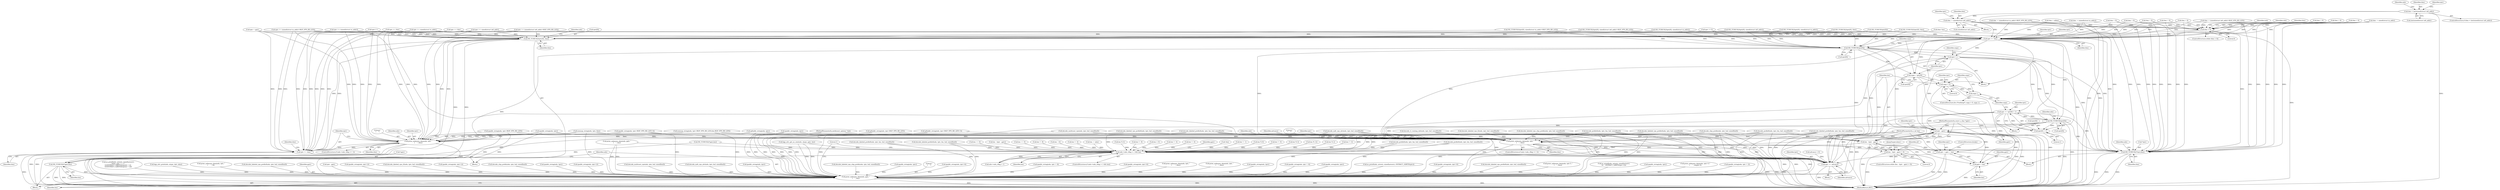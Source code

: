 digraph "0_tcpdump_ffde45acf3348f8353fb4064a1b21683ee6b5ddf@API" {
"1000864" [label="(Call,tlen -= sizeof(struct in6_addr))"];
"1000834" [label="(Call,tlen < (int)sizeof(struct in6_addr))"];
"1000718" [label="(Call,tlen > 0)"];
"1001073" [label="(Call,ND_TCHECK2(tptr[0], tlen))"];
"1001092" [label="(Call,print_unknown_data(ndo, tptr, \"\n\t    \", tlen))"];
"1001097" [label="(Call,tptr += tlen)"];
"1002905" [label="(Call,print_unknown_data(ndo, pptr, \"\n\t    \", len))"];
"1001111" [label="(Call,tptr += tlen)"];
"1001114" [label="(Call,ND_TCHECK(tptr[0]))"];
"1001118" [label="(Call,snpa = tptr[0])"];
"1001135" [label="(Call,snpa > 0)"];
"1001138" [label="(Call,snpa--)"];
"1001123" [label="(Call,tptr++)"];
"1001141" [label="(Call,ND_TCHECK(tptr[0]))"];
"1001153" [label="(Call,tptr += tptr[0] + 1)"];
"1001155" [label="(Call,tptr[0] + 1)"];
"1001170" [label="(Call,tptr - pptr)"];
"1001168" [label="(Call,len - (tptr - pptr))"];
"1001167" [label="(Call,len - (tptr - pptr) > 0)"];
"1001625" [label="(Call,tptr = pptr + len)"];
"1001636" [label="(Call,tptr += advance)"];
"1001627" [label="(Call,pptr + len)"];
"1002893" [label="(Call,ndo->ndo_vflag > 1 && len)"];
"1002901" [label="(Call,ND_TCHECK2(*pptr,len))"];
"1001617" [label="(Call,print_unknown_data(ndo, tptr, \"\n\t    \", tlen))"];
"1001599" [label="(Call,ND_TCHECK2(*tptr,tlen))"];
"1001142" [label="(Call,tptr[0])"];
"1002241" [label="(Call,as_printf(ndo, astostr, sizeof(astostr),\n\t\t\t    EXTRACT_32BITS(tptr+2)))"];
"1000704" [label="(Call,tptr++)"];
"1002904" [label="(Identifier,len)"];
"1000718" [label="(Call,tlen > 0)"];
"1002894" [label="(Call,ndo->ndo_vflag > 1)"];
"1002288" [label="(Call,ipaddr_string(ndo, tptr+2))"];
"1000129" [label="(MethodParameterIn,u_int len)"];
"1001599" [label="(Call,ND_TCHECK2(*tptr,tlen))"];
"1001628" [label="(Identifier,pptr)"];
"1001264" [label="(Call,decode_labeled_vpn_prefix4(ndo, tptr, buf, sizeof(buf)))"];
"1001392" [label="(Call,decode_prefix6(ndo, tptr, len, buf, sizeof(buf)))"];
"1000436" [label="(Call,len != 8)"];
"1001862" [label="(Call,decode_labeled_prefix6(ndo, tptr, len, buf, sizeof(buf)))"];
"1001750" [label="(Call,decode_labeled_prefix4(ndo, tptr, len, buf, sizeof(buf)))"];
"1000756" [label="(Call,ND_TCHECK2(tptr[0], sizeof(struct in_addr)))"];
"1001602" [label="(Identifier,tlen)"];
"1000939" [label="(Call,tlen = 0)"];
"1000836" [label="(Call,(int)sizeof(struct in6_addr))"];
"1001123" [label="(Call,tptr++)"];
"1002915" [label="(MethodReturn,RET)"];
"1002669" [label="(Call,len -=4)"];
"1001178" [label="(Identifier,af)"];
"1002886" [label="(Call,print_unknown_data(ndo, pptr, \"\n\t    \", len))"];
"1000984" [label="(Call,tlen = 0)"];
"1000738" [label="(Block,)"];
"1000999" [label="(Call,tlen = 0)"];
"1002906" [label="(Identifier,ndo)"];
"1001605" [label="(Identifier,ndo)"];
"1001621" [label="(Identifier,tlen)"];
"1000126" [label="(MethodParameterIn,netdissect_options *ndo)"];
"1002062" [label="(Call,decode_multicast_vpn(ndo, tptr, buf, sizeof(buf)))"];
"1000128" [label="(MethodParameterIn,const u_char *pptr)"];
"1002806" [label="(Call,len -= alen)"];
"1001068" [label="(Call,tlen = 0)"];
"1001618" [label="(Identifier,ndo)"];
"1002030" [label="(Call,decode_mdt_vpn_nlri(ndo, tptr, buf, sizeof(buf)))"];
"1001099" [label="(Identifier,tlen)"];
"1000820" [label="(Call,tlen -= (sizeof(struct in_addr)+BGP_VPN_RD_LEN))"];
"1001536" [label="(Call,decode_clnp_prefix(ndo, tptr, buf, sizeof(buf)))"];
"1000331" [label="(Call,ipaddr_string(ndo, tptr))"];
"1001181" [label="(Block,)"];
"1002830" [label="(Call,len > 0)"];
"1000955" [label="(Call,ipaddr_string(ndo, tptr))"];
"1000338" [label="(Call,len != 4)"];
"1001998" [label="(Call,decode_labeled_vpn_clnp_prefix(ndo, tptr, buf, sizeof(buf)))"];
"1001472" [label="(Call,decode_labeled_vpn_prefix6(ndo, tptr, buf, sizeof(buf)))"];
"1000843" [label="(Identifier,ndo)"];
"1001097" [label="(Call,tptr += tlen)"];
"1001115" [label="(Call,tptr[0])"];
"1002903" [label="(Identifier,pptr)"];
"1001136" [label="(Identifier,snpa)"];
"1000567" [label="(Call,ipaddr_string(ndo, tptr))"];
"1001694" [label="(Call,len - (tptr - pptr))"];
"1002902" [label="(Call,*pptr)"];
"1000142" [label="(Call,tptr = pptr)"];
"1000725" [label="(Identifier,nnh)"];
"1002813" [label="(Call,len == 0)"];
"1002901" [label="(Call,ND_TCHECK2(*pptr,len))"];
"1001092" [label="(Call,print_unknown_data(ndo, tptr, \"\n\t    \", tlen))"];
"1000793" [label="(Call,tlen = 0)"];
"1001629" [label="(Identifier,len)"];
"1002908" [label="(Literal,\"\n\t    \")"];
"1001107" [label="(Identifier,ndo)"];
"1001822" [label="(Call,decode_prefix6(ndo, tptr, len, buf, sizeof(buf)))"];
"1001119" [label="(Identifier,snpa)"];
"1001137" [label="(Literal,0)"];
"1000720" [label="(Literal,0)"];
"1000864" [label="(Call,tlen -= sizeof(struct in6_addr))"];
"1002905" [label="(Call,print_unknown_data(ndo, pptr, \"\n\t    \", len))"];
"1001038" [label="(Call,ipaddr_string(ndo, tptr+BGP_VPN_RD_LEN+4))"];
"1001004" [label="(Call,ND_TCHECK2(tptr[0], tlen))"];
"1001710" [label="(Call,decode_prefix4(ndo, tptr, len, buf, sizeof(buf)))"];
"1001018" [label="(Call,isonsap_string(ndo, tptr+BGP_VPN_RD_LEN,tlen-BGP_VPN_RD_LEN))"];
"1001639" [label="(JumpTarget,done:)"];
"1000981" [label="(Call,tptr += tlen)"];
"1000312" [label="(Call,len != 4)"];
"1001432" [label="(Call,decode_labeled_prefix6(ndo, tptr, len, buf, sizeof(buf)))"];
"1000689" [label="(Call,tptr +=3)"];
"1002909" [label="(Identifier,len)"];
"1000471" [label="(Call,len % 4)"];
"1002207" [label="(Call,ipaddr_string(ndo, tptr+4))"];
"1001116" [label="(Identifier,tptr)"];
"1000869" [label="(Identifier,tptr)"];
"1000861" [label="(Call,ip6addr_string(ndo, tptr))"];
"1001296" [label="(Call,decode_rt_routing_info(ndo, tptr, buf, sizeof(buf)))"];
"1000376" [label="(Call,len != 8)"];
"1001171" [label="(Identifier,tptr)"];
"1001328" [label="(Call,decode_multicast_vpn(ndo, tptr, buf, sizeof(buf)))"];
"1000428" [label="(Call,ipaddr_string(ndo, tptr + 4))"];
"1000717" [label="(ControlStructure,while (tlen > 0))"];
"1000868" [label="(Call,tptr += sizeof(struct in6_addr))"];
"1002465" [label="(Call,ipaddr_string(ndo, tptr+4))"];
"1001627" [label="(Call,pptr + len)"];
"1002556" [label="(Call,print_unknown_data(ndo, tptr, \"\n\t      \", tlen))"];
"1000850" [label="(Call,ND_TCHECK2(tptr[0], sizeof(struct in6_addr)))"];
"1001600" [label="(Call,*tptr)"];
"1000770" [label="(Call,tlen -= sizeof(struct in_addr))"];
"1001095" [label="(Literal,\"\n\t    \")"];
"1001626" [label="(Identifier,tptr)"];
"1001098" [label="(Identifier,tptr)"];
"1001135" [label="(Call,snpa > 0)"];
"1000774" [label="(Call,tptr += sizeof(struct in_addr))"];
"1001065" [label="(Call,tptr += tlen)"];
"1000682" [label="(Call,print_unknown_data(ndo, tptr, \"\n\t    \", tlen))"];
"1000834" [label="(Call,tlen < (int)sizeof(struct in6_addr))"];
"1000826" [label="(Call,tptr += (sizeof(struct in_addr)+BGP_VPN_RD_LEN))"];
"1000865" [label="(Identifier,tlen)"];
"1000962" [label="(Call,tptr += (sizeof(struct in_addr)))"];
"1001224" [label="(Call,decode_labeled_prefix4(ndo, tptr, len, buf, sizeof(buf)))"];
"1001101" [label="(Identifier,tlen)"];
"1001168" [label="(Call,len - (tptr - pptr))"];
"1002540" [label="(Call,ipaddr_string(ndo, tptr))"];
"1001143" [label="(Identifier,tptr)"];
"1000463" [label="(Call,ipaddr_string(ndo, tptr + 4))"];
"1001139" [label="(Identifier,snpa)"];
"1000719" [label="(Identifier,tlen)"];
"1001630" [label="(ControlStructure,break;)"];
"1000598" [label="(Call,ipaddr_string(ndo, tptr))"];
"1000835" [label="(Identifier,tlen)"];
"1000701" [label="(Call,tlen = nhlen)"];
"1000944" [label="(Call,ND_TCHECK2(tptr[0], sizeof(struct in_addr)))"];
"1001141" [label="(Call,ND_TCHECK(tptr[0]))"];
"1000967" [label="(Call,ND_TCHECK2(tptr[0], tlen))"];
"1000815" [label="(Call,ipaddr_string(ndo, tptr+BGP_VPN_RD_LEN))"];
"1000751" [label="(Call,tlen = 0)"];
"1001111" [label="(Call,tptr += tlen)"];
"1000692" [label="(Call,ND_TCHECK(tptr[0]))"];
"1001114" [label="(Call,ND_TCHECK(tptr[0]))"];
"1001167" [label="(Call,len - (tptr - pptr) > 0)"];
"1001184" [label="(Call,decode_prefix4(ndo, tptr, len, buf, sizeof(buf)))"];
"1001638" [label="(Identifier,advance)"];
"1001170" [label="(Call,tptr - pptr)"];
"1001623" [label="(Identifier,advance)"];
"1001156" [label="(Call,tptr[0])"];
"1000852" [label="(Identifier,tptr)"];
"1001625" [label="(Call,tptr = pptr + len)"];
"1001113" [label="(Identifier,tlen)"];
"1001166" [label="(ControlStructure,while (len - (tptr - pptr) > 0))"];
"1001096" [label="(Identifier,tlen)"];
"1002659" [label="(Call,as_printf(ndo, astostr, sizeof(astostr), EXTRACT_32BITS(tptr)))"];
"1000150" [label="(Block,)"];
"1000373" [label="(Call,len != 6)"];
"1001120" [label="(Call,tptr[0])"];
"1002911" [label="(Literal,1)"];
"1002870" [label="(Call,ND_TCHECK2(*pptr,len))"];
"1000190" [label="(Call,!len)"];
"1002486" [label="(Call,ipaddr_string(ndo, tptr+4))"];
"1001504" [label="(Call,decode_labeled_vpn_l2(ndo, tptr, buf, sizeof(buf)))"];
"1001637" [label="(Identifier,tptr)"];
"1001617" [label="(Call,print_unknown_data(ndo, tptr, \"\n\t    \", tlen))"];
"1000977" [label="(Call,isonsap_string(ndo, tptr, tlen))"];
"1000833" [label="(ControlStructure,if (tlen < (int)sizeof(struct in6_addr)))"];
"1001154" [label="(Identifier,tptr)"];
"1001611" [label="(ControlStructure,if (ndo->ndo_vflag <= 1))"];
"1001902" [label="(Call,decode_labeled_vpn_prefix6(ndo, tptr, buf, sizeof(buf)))"];
"1001134" [label="(ControlStructure,for (/*nothing*/; snpa > 0; snpa--))"];
"1001155" [label="(Call,tptr[0] + 1)"];
"1000914" [label="(Call,tlen -= (sizeof(struct in6_addr)+BGP_VPN_RD_LEN))"];
"1000153" [label="(Call,len != 1)"];
"1000145" [label="(Call,tlen=len)"];
"1002113" [label="(Call,print_unknown_data(ndo, tptr-3, \"\n\t    \", tlen))"];
"1002140" [label="(Call,len % 8)"];
"1001074" [label="(Call,tptr[0])"];
"1000362" [label="(Call,len != 0)"];
"1000573" [label="(Call,len % 4)"];
"1002816" [label="(Call,len % 12)"];
"1001140" [label="(Block,)"];
"1001093" [label="(Identifier,ndo)"];
"1000866" [label="(Call,sizeof(struct in6_addr))"];
"1001172" [label="(Identifier,pptr)"];
"1001073" [label="(Call,ND_TCHECK2(tptr[0], tlen))"];
"1000200" [label="(Call,bgp_attr_get_as_size(ndo, atype, pptr, len))"];
"1002520" [label="(Call,ipaddr_string(ndo, tptr))"];
"1000849" [label="(Block,)"];
"1002899" [label="(Identifier,len)"];
"1001112" [label="(Identifier,tptr)"];
"1001138" [label="(Call,snpa--)"];
"1002627" [label="(Call,print_unknown_data(ndo, tptr+3,\"\n\t      \", length-3))"];
"1001169" [label="(Identifier,len)"];
"1001173" [label="(Literal,0)"];
"1000767" [label="(Call,ipaddr_string(ndo, tptr))"];
"1000408" [label="(Call,ipaddr_string(ndo, tptr + 2))"];
"1002892" [label="(ControlStructure,if (ndo->ndo_vflag > 1 && len))"];
"1001094" [label="(Identifier,tptr)"];
"1001620" [label="(Literal,\"\n\t    \")"];
"1000845" [label="(Call,tlen = 0)"];
"1001080" [label="(Identifier,ndo)"];
"1001077" [label="(Identifier,tlen)"];
"1000258" [label="(Call,as_printf(ndo, astostr, sizeof(astostr),\n\t\t\t\tas_size == 2 ?\n\t\t\t\tEXTRACT_16BITS(&tptr[2 + i]) :\n\t\t\t\tEXTRACT_32BITS(&tptr[2 + i])))"];
"1001159" [label="(Literal,1)"];
"1002796" [label="(Call,bgp_attr_print(ndo, atype, tptr, alen))"];
"1002382" [label="(Call,print_unknown_data(ndo, tptr, \"\n\t      \", 8))"];
"1001790" [label="(Call,decode_labeled_vpn_prefix4(ndo, tptr, buf, sizeof(buf)))"];
"1000887" [label="(Call,tlen = 0)"];
"1001153" [label="(Call,tptr += tptr[0] + 1)"];
"1000798" [label="(Call,ND_TCHECK2(tptr[0], sizeof(struct in_addr)+BGP_VPN_RD_LEN))"];
"1002907" [label="(Identifier,pptr)"];
"1001174" [label="(Block,)"];
"1000180" [label="(Call,len % 2)"];
"1000548" [label="(Call,len != 4)"];
"1001118" [label="(Call,snpa = tptr[0])"];
"1001696" [label="(Call,tptr - pptr)"];
"1002302" [label="(Call,ipaddr_string(ndo, tptr+2))"];
"1000391" [label="(Call,len == 6)"];
"1000920" [label="(Call,tptr += (sizeof(struct in6_addr)+BGP_VPN_RD_LEN))"];
"1001126" [label="(Identifier,snpa)"];
"1001934" [label="(Call,decode_labeled_vpn_l2(ndo, tptr, buf, sizeof(buf)))"];
"1000892" [label="(Call,ND_TCHECK2(tptr[0], sizeof(struct in6_addr)+BGP_VPN_RD_LEN))"];
"1000909" [label="(Call,ip6addr_string(ndo, tptr+BGP_VPN_RD_LEN))"];
"1001147" [label="(Identifier,ndo)"];
"1001619" [label="(Identifier,tptr)"];
"1001632" [label="(Call,advance < 0)"];
"1001636" [label="(Call,tptr += advance)"];
"1000958" [label="(Call,tlen -= (sizeof(struct in_addr)))"];
"1001568" [label="(Call,decode_labeled_vpn_clnp_prefix(ndo, tptr, buf, sizeof(buf)))"];
"1001124" [label="(Identifier,tptr)"];
"1001966" [label="(Call,decode_clnp_prefix(ndo, tptr, buf, sizeof(buf)))"];
"1001086" [label="(ControlStructure,if (ndo->ndo_vflag <= 1))"];
"1001360" [label="(Call,decode_mdt_vpn_nlri(ndo, tptr, buf, sizeof(buf)))"];
"1002900" [label="(Block,)"];
"1002503" [label="(Call,ipaddr_string(ndo, tptr))"];
"1002893" [label="(Call,ndo->ndo_vflag > 1 && len)"];
"1001058" [label="(Call,ip6addr_string(ndo, tptr+BGP_VPN_RD_LEN+3))"];
"1002223" [label="(Call,ipaddr_string(ndo, tptr+2))"];
"1000864" -> "1000849"  [label="AST: "];
"1000864" -> "1000866"  [label="CFG: "];
"1000865" -> "1000864"  [label="AST: "];
"1000866" -> "1000864"  [label="AST: "];
"1000869" -> "1000864"  [label="CFG: "];
"1000864" -> "1002915"  [label="DDG: "];
"1000864" -> "1000718"  [label="DDG: "];
"1000834" -> "1000864"  [label="DDG: "];
"1000864" -> "1001111"  [label="DDG: "];
"1000864" -> "1001599"  [label="DDG: "];
"1000834" -> "1000833"  [label="AST: "];
"1000834" -> "1000836"  [label="CFG: "];
"1000835" -> "1000834"  [label="AST: "];
"1000836" -> "1000834"  [label="AST: "];
"1000843" -> "1000834"  [label="CFG: "];
"1000852" -> "1000834"  [label="CFG: "];
"1000834" -> "1002915"  [label="DDG: "];
"1000834" -> "1002915"  [label="DDG: "];
"1000718" -> "1000717"  [label="AST: "];
"1000718" -> "1000720"  [label="CFG: "];
"1000719" -> "1000718"  [label="AST: "];
"1000720" -> "1000718"  [label="AST: "];
"1000725" -> "1000718"  [label="CFG: "];
"1001107" -> "1000718"  [label="CFG: "];
"1000718" -> "1002915"  [label="DDG: "];
"1000939" -> "1000718"  [label="DDG: "];
"1000845" -> "1000718"  [label="DDG: "];
"1000793" -> "1000718"  [label="DDG: "];
"1000701" -> "1000718"  [label="DDG: "];
"1001068" -> "1000718"  [label="DDG: "];
"1000751" -> "1000718"  [label="DDG: "];
"1000887" -> "1000718"  [label="DDG: "];
"1000984" -> "1000718"  [label="DDG: "];
"1000820" -> "1000718"  [label="DDG: "];
"1000914" -> "1000718"  [label="DDG: "];
"1000958" -> "1000718"  [label="DDG: "];
"1000770" -> "1000718"  [label="DDG: "];
"1000999" -> "1000718"  [label="DDG: "];
"1000718" -> "1001073"  [label="DDG: "];
"1000718" -> "1001111"  [label="DDG: "];
"1000718" -> "1001599"  [label="DDG: "];
"1001073" -> "1000738"  [label="AST: "];
"1001073" -> "1001077"  [label="CFG: "];
"1001074" -> "1001073"  [label="AST: "];
"1001077" -> "1001073"  [label="AST: "];
"1001080" -> "1001073"  [label="CFG: "];
"1001073" -> "1002915"  [label="DDG: "];
"1001073" -> "1002915"  [label="DDG: "];
"1000850" -> "1001073"  [label="DDG: "];
"1000756" -> "1001073"  [label="DDG: "];
"1000826" -> "1001073"  [label="DDG: "];
"1000798" -> "1001073"  [label="DDG: "];
"1000704" -> "1001073"  [label="DDG: "];
"1000944" -> "1001073"  [label="DDG: "];
"1000142" -> "1001073"  [label="DDG: "];
"1000962" -> "1001073"  [label="DDG: "];
"1001004" -> "1001073"  [label="DDG: "];
"1000774" -> "1001073"  [label="DDG: "];
"1000868" -> "1001073"  [label="DDG: "];
"1001065" -> "1001073"  [label="DDG: "];
"1000892" -> "1001073"  [label="DDG: "];
"1000981" -> "1001073"  [label="DDG: "];
"1000920" -> "1001073"  [label="DDG: "];
"1000967" -> "1001073"  [label="DDG: "];
"1000692" -> "1001073"  [label="DDG: "];
"1000689" -> "1001073"  [label="DDG: "];
"1000145" -> "1001073"  [label="DDG: "];
"1001073" -> "1001092"  [label="DDG: "];
"1001073" -> "1001092"  [label="DDG: "];
"1001073" -> "1001097"  [label="DDG: "];
"1001073" -> "1001097"  [label="DDG: "];
"1001092" -> "1001086"  [label="AST: "];
"1001092" -> "1001096"  [label="CFG: "];
"1001093" -> "1001092"  [label="AST: "];
"1001094" -> "1001092"  [label="AST: "];
"1001095" -> "1001092"  [label="AST: "];
"1001096" -> "1001092"  [label="AST: "];
"1001098" -> "1001092"  [label="CFG: "];
"1001092" -> "1002915"  [label="DDG: "];
"1001092" -> "1002915"  [label="DDG: "];
"1000815" -> "1001092"  [label="DDG: "];
"1001018" -> "1001092"  [label="DDG: "];
"1000909" -> "1001092"  [label="DDG: "];
"1001058" -> "1001092"  [label="DDG: "];
"1000977" -> "1001092"  [label="DDG: "];
"1000861" -> "1001092"  [label="DDG: "];
"1000955" -> "1001092"  [label="DDG: "];
"1000767" -> "1001092"  [label="DDG: "];
"1001038" -> "1001092"  [label="DDG: "];
"1000126" -> "1001092"  [label="DDG: "];
"1000826" -> "1001092"  [label="DDG: "];
"1001065" -> "1001092"  [label="DDG: "];
"1000704" -> "1001092"  [label="DDG: "];
"1000142" -> "1001092"  [label="DDG: "];
"1000962" -> "1001092"  [label="DDG: "];
"1000774" -> "1001092"  [label="DDG: "];
"1000868" -> "1001092"  [label="DDG: "];
"1000981" -> "1001092"  [label="DDG: "];
"1000920" -> "1001092"  [label="DDG: "];
"1001092" -> "1001097"  [label="DDG: "];
"1001092" -> "1001097"  [label="DDG: "];
"1001092" -> "1002905"  [label="DDG: "];
"1001097" -> "1000738"  [label="AST: "];
"1001097" -> "1001099"  [label="CFG: "];
"1001098" -> "1001097"  [label="AST: "];
"1001099" -> "1001097"  [label="AST: "];
"1001101" -> "1001097"  [label="CFG: "];
"1001097" -> "1002915"  [label="DDG: "];
"1000826" -> "1001097"  [label="DDG: "];
"1001065" -> "1001097"  [label="DDG: "];
"1000142" -> "1001097"  [label="DDG: "];
"1000962" -> "1001097"  [label="DDG: "];
"1000774" -> "1001097"  [label="DDG: "];
"1000868" -> "1001097"  [label="DDG: "];
"1000981" -> "1001097"  [label="DDG: "];
"1000920" -> "1001097"  [label="DDG: "];
"1000704" -> "1001097"  [label="DDG: "];
"1002905" -> "1002900"  [label="AST: "];
"1002905" -> "1002909"  [label="CFG: "];
"1002906" -> "1002905"  [label="AST: "];
"1002907" -> "1002905"  [label="AST: "];
"1002908" -> "1002905"  [label="AST: "];
"1002909" -> "1002905"  [label="AST: "];
"1002911" -> "1002905"  [label="CFG: "];
"1002905" -> "1002915"  [label="DDG: "];
"1002905" -> "1002915"  [label="DDG: "];
"1002905" -> "1002915"  [label="DDG: "];
"1002905" -> "1002915"  [label="DDG: "];
"1000598" -> "1002905"  [label="DDG: "];
"1000331" -> "1002905"  [label="DDG: "];
"1001018" -> "1002905"  [label="DDG: "];
"1000977" -> "1002905"  [label="DDG: "];
"1002886" -> "1002905"  [label="DDG: "];
"1002886" -> "1002905"  [label="DDG: "];
"1001264" -> "1002905"  [label="DDG: "];
"1000258" -> "1002905"  [label="DDG: "];
"1002113" -> "1002905"  [label="DDG: "];
"1002223" -> "1002905"  [label="DDG: "];
"1000815" -> "1002905"  [label="DDG: "];
"1002540" -> "1002905"  [label="DDG: "];
"1001432" -> "1002905"  [label="DDG: "];
"1000200" -> "1002905"  [label="DDG: "];
"1000200" -> "1002905"  [label="DDG: "];
"1001862" -> "1002905"  [label="DDG: "];
"1001392" -> "1002905"  [label="DDG: "];
"1002486" -> "1002905"  [label="DDG: "];
"1001184" -> "1002905"  [label="DDG: "];
"1000567" -> "1002905"  [label="DDG: "];
"1001328" -> "1002905"  [label="DDG: "];
"1000408" -> "1002905"  [label="DDG: "];
"1002241" -> "1002905"  [label="DDG: "];
"1001568" -> "1002905"  [label="DDG: "];
"1000682" -> "1002905"  [label="DDG: "];
"1002465" -> "1002905"  [label="DDG: "];
"1001822" -> "1002905"  [label="DDG: "];
"1001750" -> "1002905"  [label="DDG: "];
"1002627" -> "1002905"  [label="DDG: "];
"1002030" -> "1002905"  [label="DDG: "];
"1001472" -> "1002905"  [label="DDG: "];
"1002382" -> "1002905"  [label="DDG: "];
"1001536" -> "1002905"  [label="DDG: "];
"1002796" -> "1002905"  [label="DDG: "];
"1001934" -> "1002905"  [label="DDG: "];
"1002207" -> "1002905"  [label="DDG: "];
"1001998" -> "1002905"  [label="DDG: "];
"1002062" -> "1002905"  [label="DDG: "];
"1000909" -> "1002905"  [label="DDG: "];
"1001224" -> "1002905"  [label="DDG: "];
"1000463" -> "1002905"  [label="DDG: "];
"1001504" -> "1002905"  [label="DDG: "];
"1001710" -> "1002905"  [label="DDG: "];
"1001790" -> "1002905"  [label="DDG: "];
"1002288" -> "1002905"  [label="DDG: "];
"1001360" -> "1002905"  [label="DDG: "];
"1001966" -> "1002905"  [label="DDG: "];
"1001617" -> "1002905"  [label="DDG: "];
"1001902" -> "1002905"  [label="DDG: "];
"1002302" -> "1002905"  [label="DDG: "];
"1001058" -> "1002905"  [label="DDG: "];
"1001296" -> "1002905"  [label="DDG: "];
"1000861" -> "1002905"  [label="DDG: "];
"1000955" -> "1002905"  [label="DDG: "];
"1002520" -> "1002905"  [label="DDG: "];
"1000428" -> "1002905"  [label="DDG: "];
"1000767" -> "1002905"  [label="DDG: "];
"1001038" -> "1002905"  [label="DDG: "];
"1002556" -> "1002905"  [label="DDG: "];
"1002659" -> "1002905"  [label="DDG: "];
"1002503" -> "1002905"  [label="DDG: "];
"1000126" -> "1002905"  [label="DDG: "];
"1001170" -> "1002905"  [label="DDG: "];
"1001696" -> "1002905"  [label="DDG: "];
"1000128" -> "1002905"  [label="DDG: "];
"1002901" -> "1002905"  [label="DDG: "];
"1000129" -> "1002905"  [label="DDG: "];
"1001111" -> "1000150"  [label="AST: "];
"1001111" -> "1001113"  [label="CFG: "];
"1001112" -> "1001111"  [label="AST: "];
"1001113" -> "1001111"  [label="AST: "];
"1001116" -> "1001111"  [label="CFG: "];
"1001111" -> "1002915"  [label="DDG: "];
"1000939" -> "1001111"  [label="DDG: "];
"1000845" -> "1001111"  [label="DDG: "];
"1000793" -> "1001111"  [label="DDG: "];
"1000701" -> "1001111"  [label="DDG: "];
"1000751" -> "1001111"  [label="DDG: "];
"1000887" -> "1001111"  [label="DDG: "];
"1000984" -> "1001111"  [label="DDG: "];
"1000820" -> "1001111"  [label="DDG: "];
"1001068" -> "1001111"  [label="DDG: "];
"1000914" -> "1001111"  [label="DDG: "];
"1000958" -> "1001111"  [label="DDG: "];
"1000770" -> "1001111"  [label="DDG: "];
"1000999" -> "1001111"  [label="DDG: "];
"1000850" -> "1001111"  [label="DDG: "];
"1000756" -> "1001111"  [label="DDG: "];
"1000826" -> "1001111"  [label="DDG: "];
"1000798" -> "1001111"  [label="DDG: "];
"1000704" -> "1001111"  [label="DDG: "];
"1000944" -> "1001111"  [label="DDG: "];
"1000962" -> "1001111"  [label="DDG: "];
"1001004" -> "1001111"  [label="DDG: "];
"1000774" -> "1001111"  [label="DDG: "];
"1000868" -> "1001111"  [label="DDG: "];
"1001065" -> "1001111"  [label="DDG: "];
"1000892" -> "1001111"  [label="DDG: "];
"1000981" -> "1001111"  [label="DDG: "];
"1000920" -> "1001111"  [label="DDG: "];
"1000967" -> "1001111"  [label="DDG: "];
"1000692" -> "1001111"  [label="DDG: "];
"1000689" -> "1001111"  [label="DDG: "];
"1001111" -> "1001114"  [label="DDG: "];
"1001111" -> "1001118"  [label="DDG: "];
"1001111" -> "1001123"  [label="DDG: "];
"1001111" -> "1001141"  [label="DDG: "];
"1001111" -> "1001170"  [label="DDG: "];
"1001111" -> "1001599"  [label="DDG: "];
"1001111" -> "1001617"  [label="DDG: "];
"1001111" -> "1001636"  [label="DDG: "];
"1001114" -> "1000150"  [label="AST: "];
"1001114" -> "1001115"  [label="CFG: "];
"1001115" -> "1001114"  [label="AST: "];
"1001119" -> "1001114"  [label="CFG: "];
"1001114" -> "1002915"  [label="DDG: "];
"1000850" -> "1001114"  [label="DDG: "];
"1000756" -> "1001114"  [label="DDG: "];
"1000892" -> "1001114"  [label="DDG: "];
"1000798" -> "1001114"  [label="DDG: "];
"1000944" -> "1001114"  [label="DDG: "];
"1001004" -> "1001114"  [label="DDG: "];
"1000967" -> "1001114"  [label="DDG: "];
"1000692" -> "1001114"  [label="DDG: "];
"1000689" -> "1001114"  [label="DDG: "];
"1001114" -> "1001118"  [label="DDG: "];
"1001114" -> "1001123"  [label="DDG: "];
"1001114" -> "1001141"  [label="DDG: "];
"1001114" -> "1001170"  [label="DDG: "];
"1001114" -> "1001599"  [label="DDG: "];
"1001114" -> "1001617"  [label="DDG: "];
"1001114" -> "1001636"  [label="DDG: "];
"1001118" -> "1000150"  [label="AST: "];
"1001118" -> "1001120"  [label="CFG: "];
"1001119" -> "1001118"  [label="AST: "];
"1001120" -> "1001118"  [label="AST: "];
"1001124" -> "1001118"  [label="CFG: "];
"1001118" -> "1002915"  [label="DDG: "];
"1001118" -> "1002915"  [label="DDG: "];
"1001118" -> "1001135"  [label="DDG: "];
"1001135" -> "1001134"  [label="AST: "];
"1001135" -> "1001137"  [label="CFG: "];
"1001136" -> "1001135"  [label="AST: "];
"1001137" -> "1001135"  [label="AST: "];
"1001143" -> "1001135"  [label="CFG: "];
"1001169" -> "1001135"  [label="CFG: "];
"1001135" -> "1002915"  [label="DDG: "];
"1001135" -> "1002915"  [label="DDG: "];
"1001138" -> "1001135"  [label="DDG: "];
"1001135" -> "1001138"  [label="DDG: "];
"1001138" -> "1001134"  [label="AST: "];
"1001138" -> "1001139"  [label="CFG: "];
"1001139" -> "1001138"  [label="AST: "];
"1001136" -> "1001138"  [label="CFG: "];
"1001123" -> "1000150"  [label="AST: "];
"1001123" -> "1001124"  [label="CFG: "];
"1001124" -> "1001123"  [label="AST: "];
"1001126" -> "1001123"  [label="CFG: "];
"1001123" -> "1001141"  [label="DDG: "];
"1001123" -> "1001153"  [label="DDG: "];
"1001123" -> "1001155"  [label="DDG: "];
"1001123" -> "1001170"  [label="DDG: "];
"1001123" -> "1001599"  [label="DDG: "];
"1001123" -> "1001617"  [label="DDG: "];
"1001123" -> "1001636"  [label="DDG: "];
"1001141" -> "1001140"  [label="AST: "];
"1001141" -> "1001142"  [label="CFG: "];
"1001142" -> "1001141"  [label="AST: "];
"1001147" -> "1001141"  [label="CFG: "];
"1001141" -> "1002915"  [label="DDG: "];
"1001153" -> "1001141"  [label="DDG: "];
"1001141" -> "1001153"  [label="DDG: "];
"1001141" -> "1001155"  [label="DDG: "];
"1001141" -> "1001170"  [label="DDG: "];
"1001141" -> "1001599"  [label="DDG: "];
"1001141" -> "1001617"  [label="DDG: "];
"1001141" -> "1001636"  [label="DDG: "];
"1001153" -> "1001140"  [label="AST: "];
"1001153" -> "1001155"  [label="CFG: "];
"1001154" -> "1001153"  [label="AST: "];
"1001155" -> "1001153"  [label="AST: "];
"1001139" -> "1001153"  [label="CFG: "];
"1001153" -> "1002915"  [label="DDG: "];
"1001153" -> "1001155"  [label="DDG: "];
"1001153" -> "1001170"  [label="DDG: "];
"1001153" -> "1001599"  [label="DDG: "];
"1001153" -> "1001617"  [label="DDG: "];
"1001153" -> "1001636"  [label="DDG: "];
"1001155" -> "1001159"  [label="CFG: "];
"1001156" -> "1001155"  [label="AST: "];
"1001159" -> "1001155"  [label="AST: "];
"1001155" -> "1002915"  [label="DDG: "];
"1001170" -> "1001168"  [label="AST: "];
"1001170" -> "1001172"  [label="CFG: "];
"1001171" -> "1001170"  [label="AST: "];
"1001172" -> "1001170"  [label="AST: "];
"1001168" -> "1001170"  [label="CFG: "];
"1001170" -> "1002915"  [label="DDG: "];
"1001170" -> "1002915"  [label="DDG: "];
"1001170" -> "1001168"  [label="DDG: "];
"1001170" -> "1001168"  [label="DDG: "];
"1001636" -> "1001170"  [label="DDG: "];
"1000128" -> "1001170"  [label="DDG: "];
"1001170" -> "1001617"  [label="DDG: "];
"1001170" -> "1001625"  [label="DDG: "];
"1001170" -> "1001627"  [label="DDG: "];
"1001168" -> "1001167"  [label="AST: "];
"1001169" -> "1001168"  [label="AST: "];
"1001173" -> "1001168"  [label="CFG: "];
"1001168" -> "1002915"  [label="DDG: "];
"1001168" -> "1001167"  [label="DDG: "];
"1001168" -> "1001167"  [label="DDG: "];
"1001432" -> "1001168"  [label="DDG: "];
"1001224" -> "1001168"  [label="DDG: "];
"1001392" -> "1001168"  [label="DDG: "];
"1001184" -> "1001168"  [label="DDG: "];
"1000129" -> "1001168"  [label="DDG: "];
"1001168" -> "1001625"  [label="DDG: "];
"1001168" -> "1001627"  [label="DDG: "];
"1001168" -> "1002893"  [label="DDG: "];
"1001167" -> "1001166"  [label="AST: "];
"1001167" -> "1001173"  [label="CFG: "];
"1001173" -> "1001167"  [label="AST: "];
"1001178" -> "1001167"  [label="CFG: "];
"1001639" -> "1001167"  [label="CFG: "];
"1001167" -> "1002915"  [label="DDG: "];
"1001167" -> "1002915"  [label="DDG: "];
"1001625" -> "1001181"  [label="AST: "];
"1001625" -> "1001627"  [label="CFG: "];
"1001626" -> "1001625"  [label="AST: "];
"1001627" -> "1001625"  [label="AST: "];
"1001630" -> "1001625"  [label="CFG: "];
"1001625" -> "1002915"  [label="DDG: "];
"1001625" -> "1002915"  [label="DDG: "];
"1000128" -> "1001625"  [label="DDG: "];
"1000129" -> "1001625"  [label="DDG: "];
"1001625" -> "1001636"  [label="DDG: "];
"1001636" -> "1001174"  [label="AST: "];
"1001636" -> "1001638"  [label="CFG: "];
"1001637" -> "1001636"  [label="AST: "];
"1001638" -> "1001636"  [label="AST: "];
"1001169" -> "1001636"  [label="CFG: "];
"1001636" -> "1002915"  [label="DDG: "];
"1001632" -> "1001636"  [label="DDG: "];
"1001328" -> "1001636"  [label="DDG: "];
"1001472" -> "1001636"  [label="DDG: "];
"1001504" -> "1001636"  [label="DDG: "];
"1001536" -> "1001636"  [label="DDG: "];
"1001224" -> "1001636"  [label="DDG: "];
"1001392" -> "1001636"  [label="DDG: "];
"1001568" -> "1001636"  [label="DDG: "];
"1001360" -> "1001636"  [label="DDG: "];
"1001184" -> "1001636"  [label="DDG: "];
"1001264" -> "1001636"  [label="DDG: "];
"1001432" -> "1001636"  [label="DDG: "];
"1001296" -> "1001636"  [label="DDG: "];
"1001627" -> "1001629"  [label="CFG: "];
"1001628" -> "1001627"  [label="AST: "];
"1001629" -> "1001627"  [label="AST: "];
"1001627" -> "1002915"  [label="DDG: "];
"1000128" -> "1001627"  [label="DDG: "];
"1000129" -> "1001627"  [label="DDG: "];
"1002893" -> "1002892"  [label="AST: "];
"1002893" -> "1002894"  [label="CFG: "];
"1002893" -> "1002899"  [label="CFG: "];
"1002894" -> "1002893"  [label="AST: "];
"1002899" -> "1002893"  [label="AST: "];
"1002903" -> "1002893"  [label="CFG: "];
"1002911" -> "1002893"  [label="CFG: "];
"1002893" -> "1002915"  [label="DDG: "];
"1002893" -> "1002915"  [label="DDG: "];
"1002893" -> "1002915"  [label="DDG: "];
"1002894" -> "1002893"  [label="DDG: "];
"1002894" -> "1002893"  [label="DDG: "];
"1000338" -> "1002893"  [label="DDG: "];
"1001694" -> "1002893"  [label="DDG: "];
"1000180" -> "1002893"  [label="DDG: "];
"1000573" -> "1002893"  [label="DDG: "];
"1000153" -> "1002893"  [label="DDG: "];
"1001750" -> "1002893"  [label="DDG: "];
"1002806" -> "1002893"  [label="DDG: "];
"1001392" -> "1002893"  [label="DDG: "];
"1000376" -> "1002893"  [label="DDG: "];
"1001862" -> "1002893"  [label="DDG: "];
"1002830" -> "1002893"  [label="DDG: "];
"1000436" -> "1002893"  [label="DDG: "];
"1001822" -> "1002893"  [label="DDG: "];
"1000471" -> "1002893"  [label="DDG: "];
"1000391" -> "1002893"  [label="DDG: "];
"1001710" -> "1002893"  [label="DDG: "];
"1000312" -> "1002893"  [label="DDG: "];
"1002870" -> "1002893"  [label="DDG: "];
"1002813" -> "1002893"  [label="DDG: "];
"1000190" -> "1002893"  [label="DDG: "];
"1001432" -> "1002893"  [label="DDG: "];
"1002886" -> "1002893"  [label="DDG: "];
"1002816" -> "1002893"  [label="DDG: "];
"1001224" -> "1002893"  [label="DDG: "];
"1002140" -> "1002893"  [label="DDG: "];
"1000373" -> "1002893"  [label="DDG: "];
"1000548" -> "1002893"  [label="DDG: "];
"1002669" -> "1002893"  [label="DDG: "];
"1000362" -> "1002893"  [label="DDG: "];
"1001184" -> "1002893"  [label="DDG: "];
"1000129" -> "1002893"  [label="DDG: "];
"1000200" -> "1002893"  [label="DDG: "];
"1002893" -> "1002901"  [label="DDG: "];
"1002901" -> "1002900"  [label="AST: "];
"1002901" -> "1002904"  [label="CFG: "];
"1002902" -> "1002901"  [label="AST: "];
"1002904" -> "1002901"  [label="AST: "];
"1002906" -> "1002901"  [label="CFG: "];
"1002901" -> "1002915"  [label="DDG: "];
"1002901" -> "1002915"  [label="DDG: "];
"1002870" -> "1002901"  [label="DDG: "];
"1000129" -> "1002901"  [label="DDG: "];
"1001617" -> "1001611"  [label="AST: "];
"1001617" -> "1001621"  [label="CFG: "];
"1001618" -> "1001617"  [label="AST: "];
"1001619" -> "1001617"  [label="AST: "];
"1001620" -> "1001617"  [label="AST: "];
"1001621" -> "1001617"  [label="AST: "];
"1001623" -> "1001617"  [label="CFG: "];
"1001617" -> "1002915"  [label="DDG: "];
"1001617" -> "1002915"  [label="DDG: "];
"1001617" -> "1002915"  [label="DDG: "];
"1001617" -> "1001599"  [label="DDG: "];
"1001264" -> "1001617"  [label="DDG: "];
"1000815" -> "1001617"  [label="DDG: "];
"1001432" -> "1001617"  [label="DDG: "];
"1001472" -> "1001617"  [label="DDG: "];
"1001536" -> "1001617"  [label="DDG: "];
"1001018" -> "1001617"  [label="DDG: "];
"1000909" -> "1001617"  [label="DDG: "];
"1001224" -> "1001617"  [label="DDG: "];
"1001504" -> "1001617"  [label="DDG: "];
"1001360" -> "1001617"  [label="DDG: "];
"1001058" -> "1001617"  [label="DDG: "];
"1000977" -> "1001617"  [label="DDG: "];
"1001392" -> "1001617"  [label="DDG: "];
"1001184" -> "1001617"  [label="DDG: "];
"1001328" -> "1001617"  [label="DDG: "];
"1001568" -> "1001617"  [label="DDG: "];
"1001296" -> "1001617"  [label="DDG: "];
"1000861" -> "1001617"  [label="DDG: "];
"1000955" -> "1001617"  [label="DDG: "];
"1000767" -> "1001617"  [label="DDG: "];
"1001038" -> "1001617"  [label="DDG: "];
"1000126" -> "1001617"  [label="DDG: "];
"1000142" -> "1001617"  [label="DDG: "];
"1001599" -> "1001617"  [label="DDG: "];
"1001599" -> "1001181"  [label="AST: "];
"1001599" -> "1001602"  [label="CFG: "];
"1001600" -> "1001599"  [label="AST: "];
"1001602" -> "1001599"  [label="AST: "];
"1001605" -> "1001599"  [label="CFG: "];
"1001599" -> "1002915"  [label="DDG: "];
"1001599" -> "1002915"  [label="DDG: "];
"1001599" -> "1002915"  [label="DDG: "];
"1000145" -> "1001599"  [label="DDG: "];
"1000939" -> "1001599"  [label="DDG: "];
"1000845" -> "1001599"  [label="DDG: "];
"1000793" -> "1001599"  [label="DDG: "];
"1000701" -> "1001599"  [label="DDG: "];
"1000751" -> "1001599"  [label="DDG: "];
"1000887" -> "1001599"  [label="DDG: "];
"1000984" -> "1001599"  [label="DDG: "];
"1000820" -> "1001599"  [label="DDG: "];
"1001068" -> "1001599"  [label="DDG: "];
"1000914" -> "1001599"  [label="DDG: "];
"1000958" -> "1001599"  [label="DDG: "];
"1000770" -> "1001599"  [label="DDG: "];
"1000999" -> "1001599"  [label="DDG: "];
}
